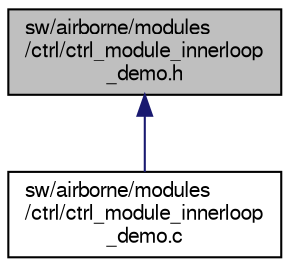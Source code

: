 digraph "sw/airborne/modules/ctrl/ctrl_module_innerloop_demo.h"
{
  edge [fontname="FreeSans",fontsize="10",labelfontname="FreeSans",labelfontsize="10"];
  node [fontname="FreeSans",fontsize="10",shape=record];
  Node1 [label="sw/airborne/modules\l/ctrl/ctrl_module_innerloop\l_demo.h",height=0.2,width=0.4,color="black", fillcolor="grey75", style="filled", fontcolor="black"];
  Node1 -> Node2 [dir="back",color="midnightblue",fontsize="10",style="solid",fontname="FreeSans"];
  Node2 [label="sw/airborne/modules\l/ctrl/ctrl_module_innerloop\l_demo.c",height=0.2,width=0.4,color="black", fillcolor="white", style="filled",URL="$ctrl__module__innerloop__demo_8c.html",tooltip="example empty controller "];
}
